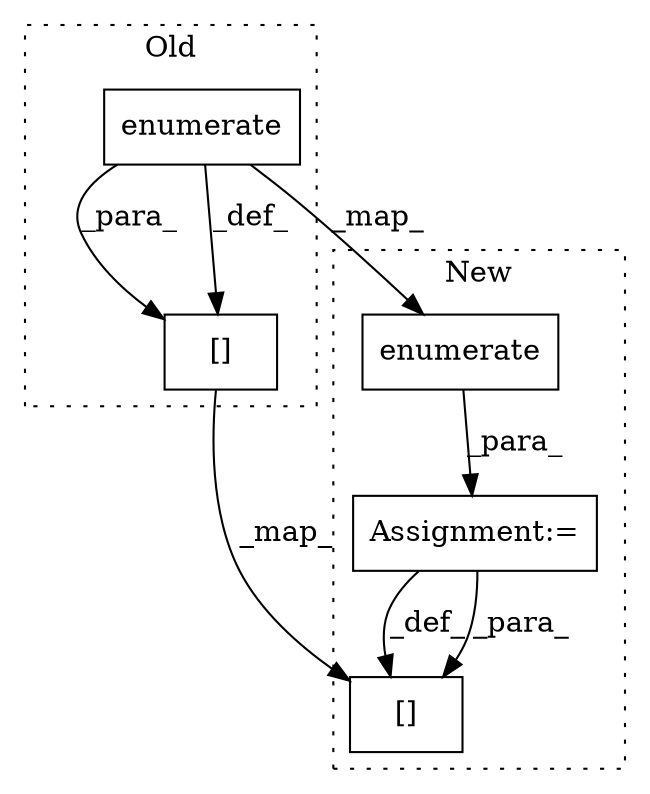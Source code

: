 digraph G {
subgraph cluster0 {
1 [label="enumerate" a="32" s="10369,10412" l="10,1" shape="box"];
5 [label="[]" a="2" s="10881,10889" l="7,1" shape="box"];
label = "Old";
style="dotted";
}
subgraph cluster1 {
2 [label="enumerate" a="32" s="10434,10477" l="10,1" shape="box"];
3 [label="Assignment:=" a="7" s="10433" l="1" shape="box"];
4 [label="[]" a="2" s="11065,11073" l="7,1" shape="box"];
label = "New";
style="dotted";
}
1 -> 2 [label="_map_"];
1 -> 5 [label="_para_"];
1 -> 5 [label="_def_"];
2 -> 3 [label="_para_"];
3 -> 4 [label="_def_"];
3 -> 4 [label="_para_"];
5 -> 4 [label="_map_"];
}